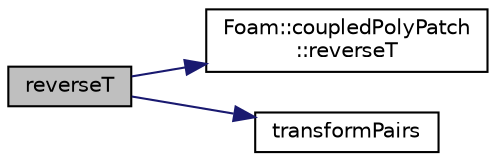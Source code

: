 digraph "reverseT"
{
  bgcolor="transparent";
  edge [fontname="Helvetica",fontsize="10",labelfontname="Helvetica",labelfontsize="10"];
  node [fontname="Helvetica",fontsize="10",shape=record];
  rankdir="LR";
  Node1 [label="reverseT",height=0.2,width=0.4,color="black", fillcolor="grey75", style="filled", fontcolor="black"];
  Node1 -> Node2 [color="midnightblue",fontsize="10",style="solid",fontname="Helvetica"];
  Node2 [label="Foam::coupledPolyPatch\l::reverseT",height=0.2,width=0.4,color="black",URL="$a00426.html#a8449a6b191feb77a67a0e5abb8b0ac9f",tooltip="Return neighbour-cell transformation tensor. "];
  Node1 -> Node3 [color="midnightblue",fontsize="10",style="solid",fontname="Helvetica"];
  Node3 [label="transformPairs",height=0.2,width=0.4,color="black",URL="$a00489.html#a8b34ee459db74542dfb22597d8c21016",tooltip="Return the set of pairs of points that require transformation. "];
}
